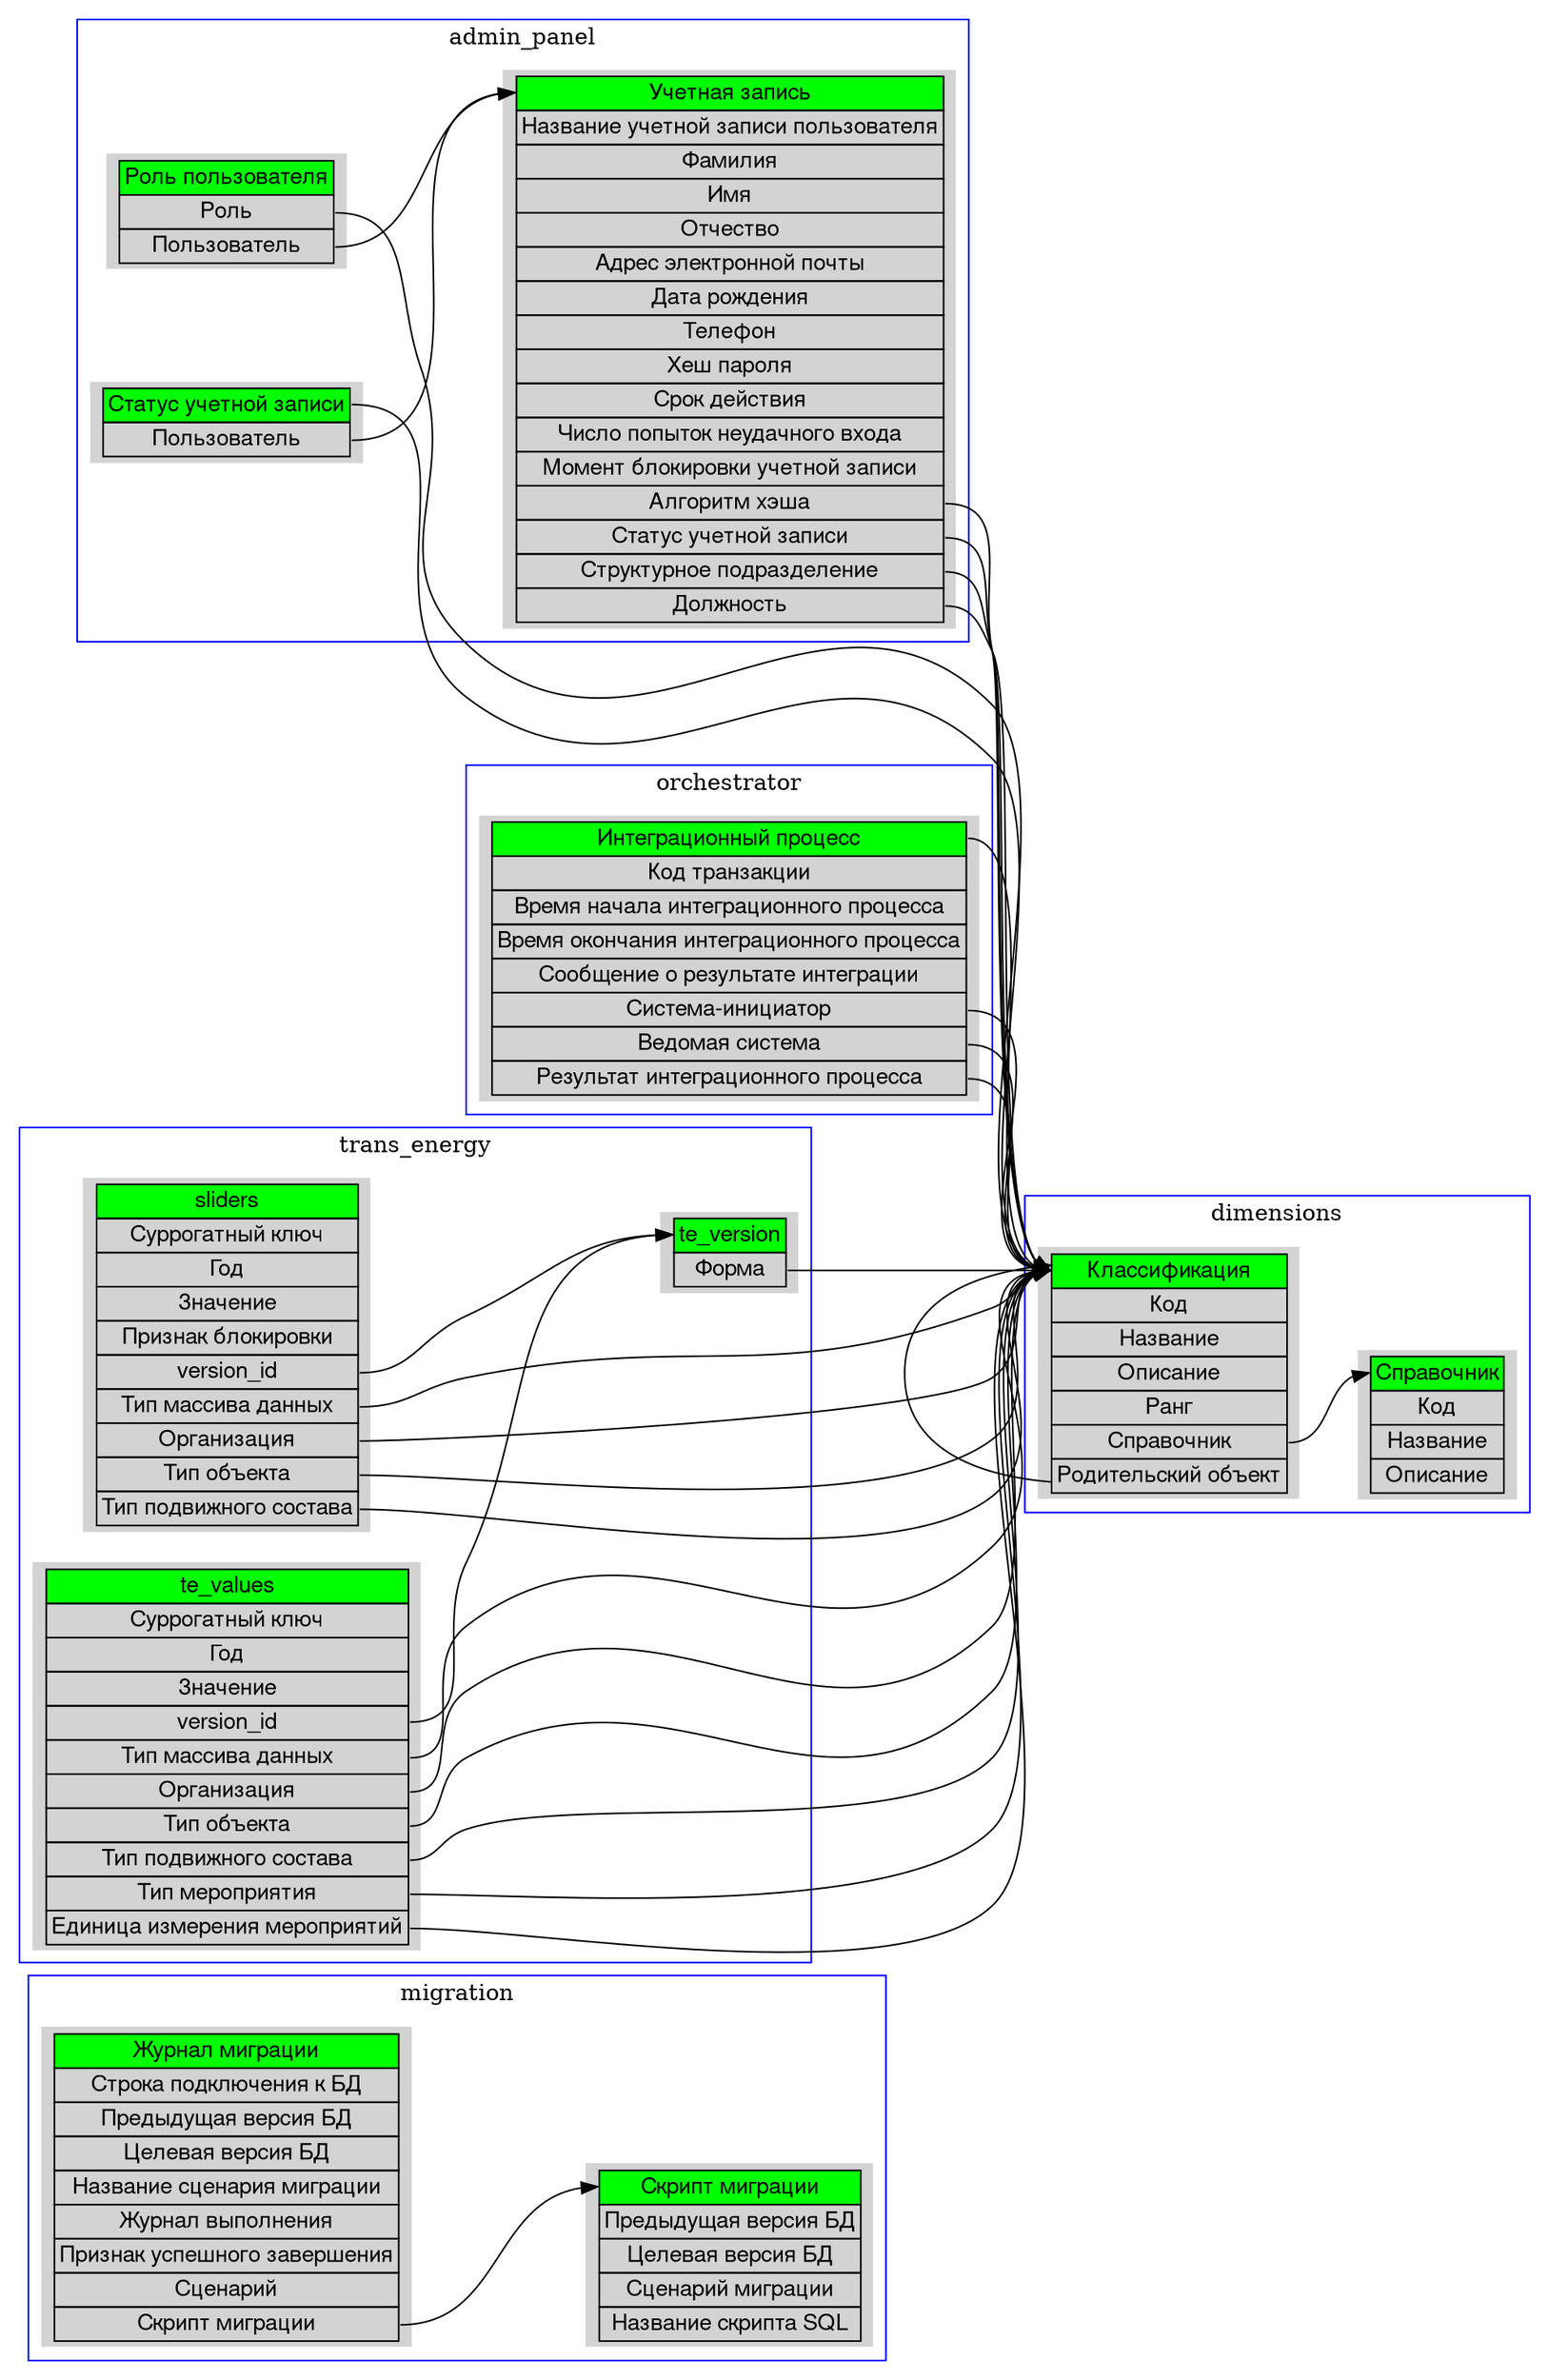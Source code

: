digraph logic_model {
	graph [rankdir=LR ratio=auto]
	node [fontname="Helvetica,Arial,sans-serif"]
	subgraph cluster_0 {
		node [shape=plaintext style=filled]
		color=blue
		label=migration
	}
	subgraph cluster_0 {
		node [shape=plaintext style=filled]
		color=blue
		label=migration
		"Журнал миграции" [label=<<TABLE BORDER="0" CELLBORDER="1" CELLSPACING="0"><TR><TD bgcolor="green" PORT="0">Журнал миграции</TD></TR><TR><TD  PORT="1">Строка подключения к БД</TD></TR><TR><TD  PORT="2">Предыдущая версия БД</TD></TR><TR><TD  PORT="3">Целевая версия БД</TD></TR><TR><TD  PORT="4">Название сценария миграции</TD></TR><TR><TD  PORT="5">Журнал выполнения</TD></TR><TR><TD  PORT="6">Признак успешного завершения</TD></TR><TR><TD  PORT="7">Сценарий</TD></TR><TR><TD  PORT="8">Скрипт миграции</TD></TR></TABLE>>]
		"Скрипт миграции" [label=<<TABLE BORDER="0" CELLBORDER="1" CELLSPACING="0"><TR><TD bgcolor="green" PORT="0">Скрипт миграции</TD></TR><TR><TD  PORT="1">Предыдущая версия БД</TD></TR><TR><TD  PORT="2">Целевая версия БД</TD></TR><TR><TD  PORT="3">Сценарий миграции</TD></TR><TR><TD  PORT="4">Название скрипта SQL</TD></TR></TABLE>>]
		"Журнал миграции":8 -> "Скрипт миграции":0
	}
	subgraph cluster_1 {
		node [shape=plaintext style=filled]
		color=blue
		label=dimensions
	}
	subgraph cluster_1 {
		node [shape=plaintext style=filled]
		color=blue
		label=dimensions
		"Классификация" [label=<<TABLE BORDER="0" CELLBORDER="1" CELLSPACING="0"><TR><TD bgcolor="green" PORT="0">Классификация</TD></TR><TR><TD  PORT="1">Код</TD></TR><TR><TD  PORT="2">Название</TD></TR><TR><TD  PORT="3">Описание</TD></TR><TR><TD  PORT="4">Ранг</TD></TR><TR><TD  PORT="5">Справочник</TD></TR><TR><TD  PORT="6">Родительский объект</TD></TR></TABLE>>]
		"Справочник" [label=<<TABLE BORDER="0" CELLBORDER="1" CELLSPACING="0"><TR><TD bgcolor="green" PORT="0">Справочник</TD></TR><TR><TD  PORT="1">Код</TD></TR><TR><TD  PORT="2">Название</TD></TR><TR><TD  PORT="3">Описание</TD></TR></TABLE>>]
		"Классификация":5 -> "Справочник":0
		"Классификация":6 -> "Классификация":0
	}
	subgraph cluster_2 {
		node [shape=plaintext style=filled]
		color=blue
		label=admin_panel
	}
	subgraph cluster_2 {
		node [shape=plaintext style=filled]
		color=blue
		label=admin_panel
		"Учетная запись" [label=<<TABLE BORDER="0" CELLBORDER="1" CELLSPACING="0"><TR><TD bgcolor="green" PORT="0">Учетная запись</TD></TR><TR><TD  PORT="1">Название учетной записи пользователя</TD></TR><TR><TD  PORT="2">Фамилия</TD></TR><TR><TD  PORT="3">Имя</TD></TR><TR><TD  PORT="4">Отчество</TD></TR><TR><TD  PORT="5">Адрес электронной почты</TD></TR><TR><TD  PORT="6">Дата рождения</TD></TR><TR><TD  PORT="7">Телефон</TD></TR><TR><TD  PORT="8">Хеш пароля</TD></TR><TR><TD  PORT="9">Срок действия</TD></TR><TR><TD  PORT="10">Число попыток неудачного входа</TD></TR><TR><TD  PORT="11">Момент блокировки учетной записи</TD></TR><TR><TD  PORT="12">Алгоритм хэша</TD></TR><TR><TD  PORT="13">Статус учетной записи</TD></TR><TR><TD  PORT="14">Структурное подразделение</TD></TR><TR><TD  PORT="15">Должность</TD></TR></TABLE>>]
		"Роль пользователя" [label=<<TABLE BORDER="0" CELLBORDER="1" CELLSPACING="0"><TR><TD bgcolor="green" PORT="0">Роль пользователя</TD></TR><TR><TD  PORT="1">Роль</TD></TR><TR><TD  PORT="2">Пользователь</TD></TR></TABLE>>]
		"Статус учетной записи" [label=<<TABLE BORDER="0" CELLBORDER="1" CELLSPACING="0"><TR><TD bgcolor="green" PORT="0">Статус учетной записи</TD></TR><TR><TD  PORT="1">Пользователь</TD></TR></TABLE>>]
		"Учетная запись":12 -> "Классификация":0
		"Учетная запись":13 -> "Классификация":0
		"Учетная запись":14 -> "Классификация":0
		"Учетная запись":15 -> "Классификация":0
		"Роль пользователя":1 -> "Классификация":0
		"Роль пользователя":2 -> "Учетная запись":0
		"Статус учетной записи":0 -> "Классификация":0
		"Статус учетной записи":1 -> "Учетная запись":0
	}
	subgraph cluster_3 {
		node [shape=plaintext style=filled]
		color=blue
		label=orchestrator
	}
	subgraph cluster_3 {
		node [shape=plaintext style=filled]
		color=blue
		label=orchestrator
		"Интеграционный процесс" [label=<<TABLE BORDER="0" CELLBORDER="1" CELLSPACING="0"><TR><TD bgcolor="green" PORT="0">Интеграционный процесс</TD></TR><TR><TD  PORT="1">Код транзакции</TD></TR><TR><TD  PORT="2">Время начала интеграционного процесса</TD></TR><TR><TD  PORT="3">Время окончания интеграционного процесса</TD></TR><TR><TD  PORT="4">Сообщение о результате интеграции</TD></TR><TR><TD  PORT="5">Система-инициатор</TD></TR><TR><TD  PORT="6">Ведомая система</TD></TR><TR><TD  PORT="7">Результат интеграционного процесса</TD></TR></TABLE>>]
		"Интеграционный процесс":5 -> "Классификация":0
		"Интеграционный процесс":6 -> "Классификация":0
		"Интеграционный процесс":0 -> "Классификация":0
		"Интеграционный процесс":7 -> "Классификация":0
	}
	subgraph cluster_4 {
		node [shape=plaintext style=filled]
		color=blue
		label=trans_energy
	}
	subgraph cluster_4 {
		node [shape=plaintext style=filled]
		color=blue
		label=trans_energy
		te_version [label=<<TABLE BORDER="0" CELLBORDER="1" CELLSPACING="0"><TR><TD bgcolor="green" PORT="0">te_version</TD></TR><TR><TD  PORT="1">Форма</TD></TR></TABLE>>]
		te_values [label=<<TABLE BORDER="0" CELLBORDER="1" CELLSPACING="0"><TR><TD bgcolor="green" PORT="0">te_values</TD></TR><TR><TD  PORT="1">Суррогатный ключ</TD></TR><TR><TD  PORT="2">Год</TD></TR><TR><TD  PORT="3">Значение</TD></TR><TR><TD  PORT="4">version_id</TD></TR><TR><TD  PORT="5">Тип массива данных</TD></TR><TR><TD  PORT="6">Организация</TD></TR><TR><TD  PORT="7">Тип объекта</TD></TR><TR><TD  PORT="8">Тип подвижного состава</TD></TR><TR><TD  PORT="9">Тип мероприятия</TD></TR><TR><TD  PORT="10">Единица измерения мероприятий</TD></TR></TABLE>>]
		sliders [label=<<TABLE BORDER="0" CELLBORDER="1" CELLSPACING="0"><TR><TD bgcolor="green" PORT="0">sliders</TD></TR><TR><TD  PORT="1">Суррогатный ключ</TD></TR><TR><TD  PORT="2">Год</TD></TR><TR><TD  PORT="3">Значение</TD></TR><TR><TD  PORT="4">Признак блокировки</TD></TR><TR><TD  PORT="5">version_id</TD></TR><TR><TD  PORT="6">Тип массива данных</TD></TR><TR><TD  PORT="7">Организация</TD></TR><TR><TD  PORT="8">Тип объекта</TD></TR><TR><TD  PORT="9">Тип подвижного состава</TD></TR></TABLE>>]
		te_version:1 -> "Классификация":0
		te_values:4 -> te_version:0
		te_values:5 -> "Классификация":0
		te_values:6 -> "Классификация":0
		te_values:7 -> "Классификация":0
		te_values:8 -> "Классификация":0
		te_values:9 -> "Классификация":0
		te_values:10 -> "Классификация":0
		sliders:5 -> te_version:0
		sliders:6 -> "Классификация":0
		sliders:7 -> "Классификация":0
		sliders:8 -> "Классификация":0
		sliders:9 -> "Классификация":0
	}
}
